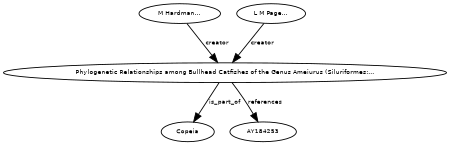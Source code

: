 digraph G {
size="3,3";
node [fontsize=7, fontname="Helvetica"];
edge [fontsize=7, fontname="Helvetica"];
node0 [label="Phylogenetic Relationships among Bullhead Catfishes of the Genus Ameiurus (Siluriformes:...", width=0.27433100247,height=0.27433100247];
node1 [label="M Hardman...", width=0.27433100247,height=0.27433100247];
node2 [label="L M Page...", width=0.27433100247,height=0.27433100247];
node3 [label="Copeia", width=0.27433100247,height=0.27433100247];
node4 [label="AY184253", width=0.27433100247,height=0.27433100247];
node1 -> node0 [label="creator"];
node2 -> node0 [label="creator"];
node0 -> node3 [label="is_part_of"];
node0 -> node4 [label="references"];
}

